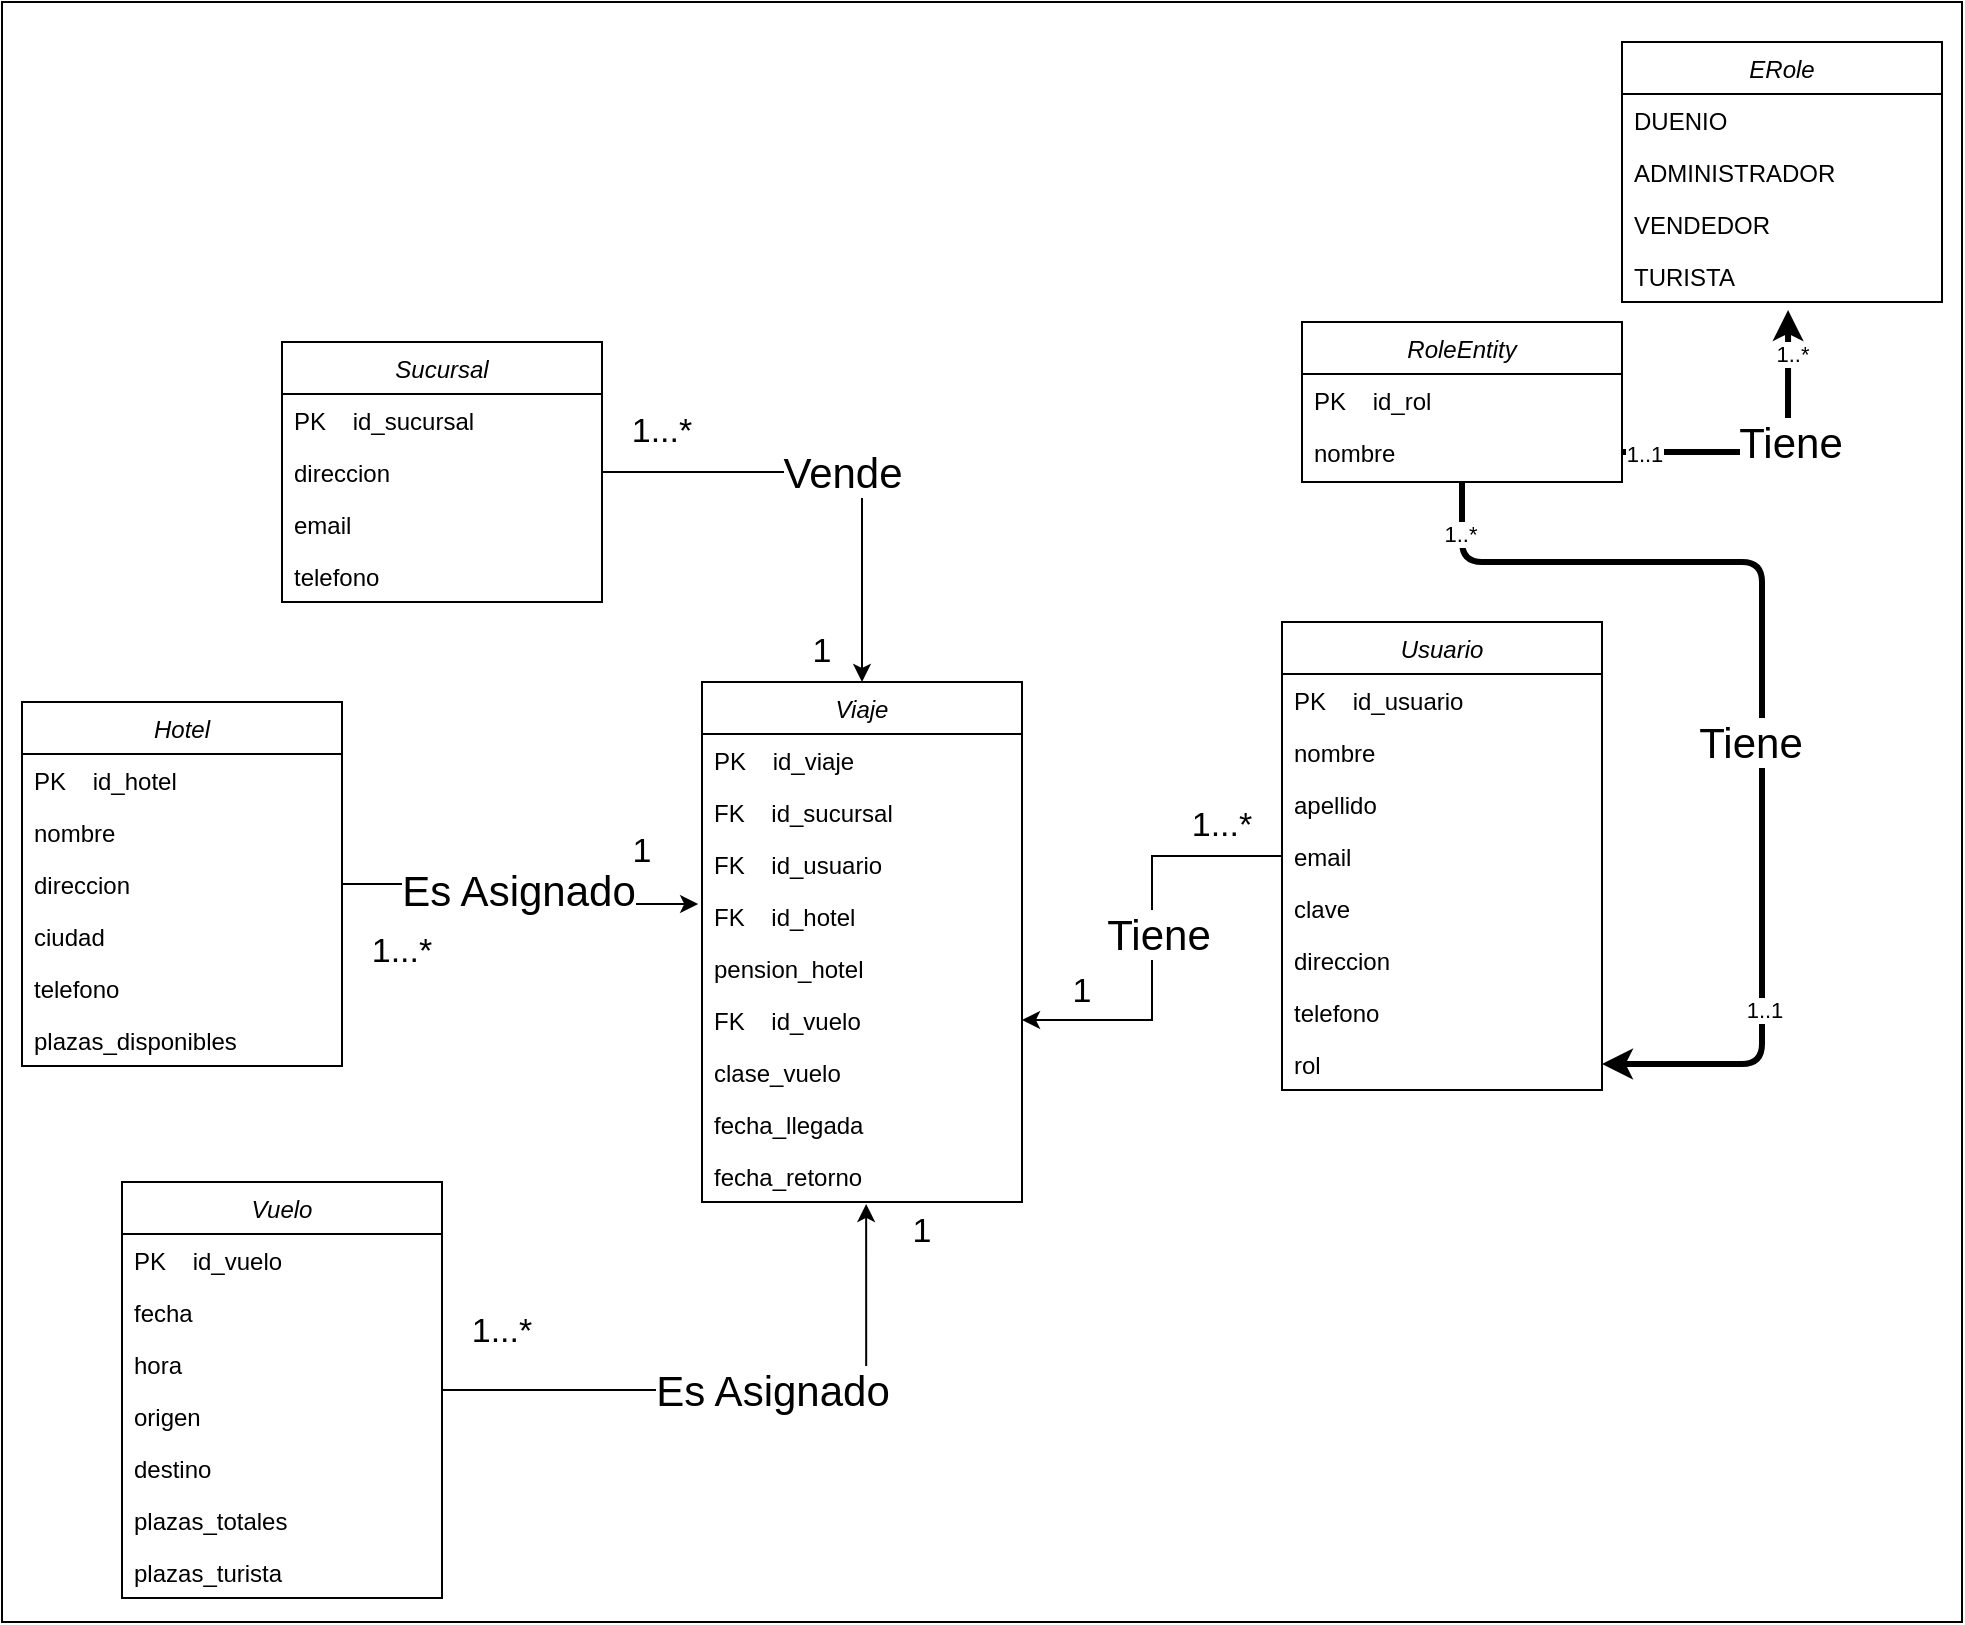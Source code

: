 <mxfile version="26.0.6">
  <diagram id="C5RBs43oDa-KdzZeNtuy" name="Entidad-Relacion">
    <mxGraphModel dx="1065" dy="1752" grid="1" gridSize="10" guides="1" tooltips="1" connect="1" arrows="1" fold="1" page="1" pageScale="1" pageWidth="827" pageHeight="1169" math="0" shadow="0">
      <root>
        <mxCell id="WIyWlLk6GJQsqaUBKTNV-0" />
        <mxCell id="WIyWlLk6GJQsqaUBKTNV-1" parent="WIyWlLk6GJQsqaUBKTNV-0" />
        <mxCell id="QKreOaTCWvi0GZBrj8eg-107" value="" style="rounded=0;whiteSpace=wrap;html=1;" parent="WIyWlLk6GJQsqaUBKTNV-1" vertex="1">
          <mxGeometry x="10" y="-140" width="980" height="810" as="geometry" />
        </mxCell>
        <mxCell id="QKreOaTCWvi0GZBrj8eg-85" style="edgeStyle=orthogonalEdgeStyle;rounded=0;orthogonalLoop=1;jettySize=auto;html=1;entryX=0.513;entryY=1.038;entryDx=0;entryDy=0;entryPerimeter=0;" parent="WIyWlLk6GJQsqaUBKTNV-1" source="QKreOaTCWvi0GZBrj8eg-20" target="QKreOaTCWvi0GZBrj8eg-50" edge="1">
          <mxGeometry relative="1" as="geometry">
            <mxPoint x="400" y="494" as="targetPoint" />
          </mxGeometry>
        </mxCell>
        <mxCell id="QKreOaTCWvi0GZBrj8eg-101" value="&lt;font style=&quot;font-size: 21px;&quot;&gt;Es Asignado&lt;/font&gt;" style="edgeLabel;html=1;align=center;verticalAlign=middle;resizable=0;points=[];" parent="QKreOaTCWvi0GZBrj8eg-85" vertex="1" connectable="0">
          <mxGeometry x="-0.298" y="-3" relative="1" as="geometry">
            <mxPoint x="58" y="-3" as="offset" />
          </mxGeometry>
        </mxCell>
        <mxCell id="QKreOaTCWvi0GZBrj8eg-75" value="" style="edgeStyle=orthogonalEdgeStyle;rounded=0;orthogonalLoop=1;jettySize=auto;html=1;" parent="WIyWlLk6GJQsqaUBKTNV-1" source="QKreOaTCWvi0GZBrj8eg-65" target="QKreOaTCWvi0GZBrj8eg-43" edge="1">
          <mxGeometry relative="1" as="geometry" />
        </mxCell>
        <mxCell id="QKreOaTCWvi0GZBrj8eg-80" value="&lt;font style=&quot;font-size: 21px;&quot;&gt;Tiene&lt;/font&gt;" style="edgeLabel;html=1;align=center;verticalAlign=middle;resizable=0;points=[];" parent="QKreOaTCWvi0GZBrj8eg-75" vertex="1" connectable="0">
          <mxGeometry x="-0.021" y="3" relative="1" as="geometry">
            <mxPoint as="offset" />
          </mxGeometry>
        </mxCell>
        <mxCell id="QKreOaTCWvi0GZBrj8eg-82" value="" style="group" parent="WIyWlLk6GJQsqaUBKTNV-1" vertex="1" connectable="0">
          <mxGeometry x="590" y="170" width="220" height="234" as="geometry" />
        </mxCell>
        <mxCell id="QKreOaTCWvi0GZBrj8eg-65" value="Usuario" style="swimlane;fontStyle=2;align=center;verticalAlign=top;childLayout=stackLayout;horizontal=1;startSize=26;horizontalStack=0;resizeParent=1;resizeLast=0;collapsible=1;marginBottom=0;rounded=0;shadow=0;strokeWidth=1;" parent="QKreOaTCWvi0GZBrj8eg-82" vertex="1">
          <mxGeometry x="60" width="160" height="234" as="geometry">
            <mxRectangle x="280" y="10" width="160" height="26" as="alternateBounds" />
          </mxGeometry>
        </mxCell>
        <mxCell id="QKreOaTCWvi0GZBrj8eg-66" value="PK    id_usuario" style="text;align=left;verticalAlign=top;spacingLeft=4;spacingRight=4;overflow=hidden;rotatable=0;points=[[0,0.5],[1,0.5]];portConstraint=eastwest;" parent="QKreOaTCWvi0GZBrj8eg-65" vertex="1">
          <mxGeometry y="26" width="160" height="26" as="geometry" />
        </mxCell>
        <mxCell id="QKreOaTCWvi0GZBrj8eg-67" value="nombre" style="text;align=left;verticalAlign=top;spacingLeft=4;spacingRight=4;overflow=hidden;rotatable=0;points=[[0,0.5],[1,0.5]];portConstraint=eastwest;rounded=0;shadow=0;html=0;" parent="QKreOaTCWvi0GZBrj8eg-65" vertex="1">
          <mxGeometry y="52" width="160" height="26" as="geometry" />
        </mxCell>
        <mxCell id="QKreOaTCWvi0GZBrj8eg-68" value="apellido" style="text;align=left;verticalAlign=top;spacingLeft=4;spacingRight=4;overflow=hidden;rotatable=0;points=[[0,0.5],[1,0.5]];portConstraint=eastwest;rounded=0;shadow=0;html=0;" parent="QKreOaTCWvi0GZBrj8eg-65" vertex="1">
          <mxGeometry y="78" width="160" height="26" as="geometry" />
        </mxCell>
        <mxCell id="QKreOaTCWvi0GZBrj8eg-70" value="email" style="text;align=left;verticalAlign=top;spacingLeft=4;spacingRight=4;overflow=hidden;rotatable=0;points=[[0,0.5],[1,0.5]];portConstraint=eastwest;rounded=0;shadow=0;html=0;" parent="QKreOaTCWvi0GZBrj8eg-65" vertex="1">
          <mxGeometry y="104" width="160" height="26" as="geometry" />
        </mxCell>
        <mxCell id="QKreOaTCWvi0GZBrj8eg-73" value="clave" style="text;align=left;verticalAlign=top;spacingLeft=4;spacingRight=4;overflow=hidden;rotatable=0;points=[[0,0.5],[1,0.5]];portConstraint=eastwest;rounded=0;shadow=0;html=0;" parent="QKreOaTCWvi0GZBrj8eg-65" vertex="1">
          <mxGeometry y="130" width="160" height="26" as="geometry" />
        </mxCell>
        <mxCell id="QKreOaTCWvi0GZBrj8eg-69" value="direccion" style="text;align=left;verticalAlign=top;spacingLeft=4;spacingRight=4;overflow=hidden;rotatable=0;points=[[0,0.5],[1,0.5]];portConstraint=eastwest;rounded=0;shadow=0;html=0;" parent="QKreOaTCWvi0GZBrj8eg-65" vertex="1">
          <mxGeometry y="156" width="160" height="26" as="geometry" />
        </mxCell>
        <mxCell id="QKreOaTCWvi0GZBrj8eg-71" value="telefono" style="text;align=left;verticalAlign=top;spacingLeft=4;spacingRight=4;overflow=hidden;rotatable=0;points=[[0,0.5],[1,0.5]];portConstraint=eastwest;rounded=0;shadow=0;html=0;" parent="QKreOaTCWvi0GZBrj8eg-65" vertex="1">
          <mxGeometry y="182" width="160" height="26" as="geometry" />
        </mxCell>
        <mxCell id="OjDVBO8eXT-FIkqOJURo-35" value="rol" style="text;align=left;verticalAlign=top;spacingLeft=4;spacingRight=4;overflow=hidden;rotatable=0;points=[[0,0.5],[1,0.5]];portConstraint=eastwest;rounded=0;shadow=0;html=0;" vertex="1" parent="QKreOaTCWvi0GZBrj8eg-65">
          <mxGeometry y="208" width="160" height="26" as="geometry" />
        </mxCell>
        <mxCell id="QKreOaTCWvi0GZBrj8eg-76" value="&lt;font style=&quot;font-size: 17px;&quot;&gt;1...*&lt;/font&gt;" style="text;html=1;align=center;verticalAlign=middle;whiteSpace=wrap;rounded=0;" parent="QKreOaTCWvi0GZBrj8eg-82" vertex="1">
          <mxGeometry y="87" width="60" height="30" as="geometry" />
        </mxCell>
        <mxCell id="QKreOaTCWvi0GZBrj8eg-83" style="edgeStyle=orthogonalEdgeStyle;rounded=0;orthogonalLoop=1;jettySize=auto;html=1;entryX=0.5;entryY=0;entryDx=0;entryDy=0;" parent="WIyWlLk6GJQsqaUBKTNV-1" source="zkfFHV4jXpPFQw0GAbJ--2" target="QKreOaTCWvi0GZBrj8eg-39" edge="1">
          <mxGeometry relative="1" as="geometry" />
        </mxCell>
        <mxCell id="QKreOaTCWvi0GZBrj8eg-87" value="&lt;font style=&quot;font-size: 21px;&quot;&gt;Vende&lt;/font&gt;" style="edgeLabel;html=1;align=center;verticalAlign=middle;resizable=0;points=[];" parent="QKreOaTCWvi0GZBrj8eg-83" vertex="1" connectable="0">
          <mxGeometry x="-0.237" y="-2" relative="1" as="geometry">
            <mxPoint x="30" y="-2" as="offset" />
          </mxGeometry>
        </mxCell>
        <mxCell id="QKreOaTCWvi0GZBrj8eg-86" style="edgeStyle=orthogonalEdgeStyle;rounded=0;orthogonalLoop=1;jettySize=auto;html=1;entryX=-0.012;entryY=0.269;entryDx=0;entryDy=0;entryPerimeter=0;" parent="WIyWlLk6GJQsqaUBKTNV-1" source="QKreOaTCWvi0GZBrj8eg-3" target="QKreOaTCWvi0GZBrj8eg-45" edge="1">
          <mxGeometry relative="1" as="geometry" />
        </mxCell>
        <mxCell id="QKreOaTCWvi0GZBrj8eg-96" value="&lt;font style=&quot;font-size: 21px;&quot;&gt;Es Asignado&lt;/font&gt;" style="edgeLabel;html=1;align=center;verticalAlign=middle;resizable=0;points=[];" parent="QKreOaTCWvi0GZBrj8eg-86" vertex="1" connectable="0">
          <mxGeometry x="-0.068" y="-3" relative="1" as="geometry">
            <mxPoint as="offset" />
          </mxGeometry>
        </mxCell>
        <mxCell id="QKreOaTCWvi0GZBrj8eg-89" value="" style="group" parent="WIyWlLk6GJQsqaUBKTNV-1" vertex="1" connectable="0">
          <mxGeometry x="150" y="30" width="220" height="130" as="geometry" />
        </mxCell>
        <mxCell id="zkfFHV4jXpPFQw0GAbJ--0" value="Sucursal" style="swimlane;fontStyle=2;align=center;verticalAlign=top;childLayout=stackLayout;horizontal=1;startSize=26;horizontalStack=0;resizeParent=1;resizeLast=0;collapsible=1;marginBottom=0;rounded=0;shadow=0;strokeWidth=1;" parent="QKreOaTCWvi0GZBrj8eg-89" vertex="1">
          <mxGeometry width="160" height="130" as="geometry">
            <mxRectangle x="20" y="10" width="160" height="26" as="alternateBounds" />
          </mxGeometry>
        </mxCell>
        <mxCell id="zkfFHV4jXpPFQw0GAbJ--1" value="PK    id_sucursal" style="text;align=left;verticalAlign=top;spacingLeft=4;spacingRight=4;overflow=hidden;rotatable=0;points=[[0,0.5],[1,0.5]];portConstraint=eastwest;" parent="zkfFHV4jXpPFQw0GAbJ--0" vertex="1">
          <mxGeometry y="26" width="160" height="26" as="geometry" />
        </mxCell>
        <mxCell id="zkfFHV4jXpPFQw0GAbJ--2" value="direccion" style="text;align=left;verticalAlign=top;spacingLeft=4;spacingRight=4;overflow=hidden;rotatable=0;points=[[0,0.5],[1,0.5]];portConstraint=eastwest;rounded=0;shadow=0;html=0;" parent="zkfFHV4jXpPFQw0GAbJ--0" vertex="1">
          <mxGeometry y="52" width="160" height="26" as="geometry" />
        </mxCell>
        <mxCell id="zkfFHV4jXpPFQw0GAbJ--3" value="email" style="text;align=left;verticalAlign=top;spacingLeft=4;spacingRight=4;overflow=hidden;rotatable=0;points=[[0,0.5],[1,0.5]];portConstraint=eastwest;rounded=0;shadow=0;html=0;" parent="zkfFHV4jXpPFQw0GAbJ--0" vertex="1">
          <mxGeometry y="78" width="160" height="26" as="geometry" />
        </mxCell>
        <mxCell id="QKreOaTCWvi0GZBrj8eg-1" value="telefono" style="text;align=left;verticalAlign=top;spacingLeft=4;spacingRight=4;overflow=hidden;rotatable=0;points=[[0,0.5],[1,0.5]];portConstraint=eastwest;rounded=0;shadow=0;html=0;" parent="zkfFHV4jXpPFQw0GAbJ--0" vertex="1">
          <mxGeometry y="104" width="160" height="26" as="geometry" />
        </mxCell>
        <mxCell id="QKreOaTCWvi0GZBrj8eg-88" value="&lt;font style=&quot;font-size: 17px;&quot;&gt;1...*&lt;/font&gt;" style="text;html=1;align=center;verticalAlign=middle;whiteSpace=wrap;rounded=0;" parent="QKreOaTCWvi0GZBrj8eg-89" vertex="1">
          <mxGeometry x="160" y="30" width="60" height="30" as="geometry" />
        </mxCell>
        <mxCell id="QKreOaTCWvi0GZBrj8eg-100" value="" style="group" parent="WIyWlLk6GJQsqaUBKTNV-1" vertex="1" connectable="0">
          <mxGeometry x="20" y="210" width="220" height="182" as="geometry" />
        </mxCell>
        <mxCell id="QKreOaTCWvi0GZBrj8eg-3" value="Hotel" style="swimlane;fontStyle=2;align=center;verticalAlign=top;childLayout=stackLayout;horizontal=1;startSize=26;horizontalStack=0;resizeParent=1;resizeLast=0;collapsible=1;marginBottom=0;rounded=0;shadow=0;strokeWidth=1;" parent="QKreOaTCWvi0GZBrj8eg-100" vertex="1">
          <mxGeometry width="160" height="182" as="geometry">
            <mxRectangle x="20" y="50" width="160" height="26" as="alternateBounds" />
          </mxGeometry>
        </mxCell>
        <mxCell id="QKreOaTCWvi0GZBrj8eg-4" value="PK    id_hotel" style="text;align=left;verticalAlign=top;spacingLeft=4;spacingRight=4;overflow=hidden;rotatable=0;points=[[0,0.5],[1,0.5]];portConstraint=eastwest;" parent="QKreOaTCWvi0GZBrj8eg-3" vertex="1">
          <mxGeometry y="26" width="160" height="26" as="geometry" />
        </mxCell>
        <mxCell id="QKreOaTCWvi0GZBrj8eg-5" value="nombre" style="text;align=left;verticalAlign=top;spacingLeft=4;spacingRight=4;overflow=hidden;rotatable=0;points=[[0,0.5],[1,0.5]];portConstraint=eastwest;rounded=0;shadow=0;html=0;" parent="QKreOaTCWvi0GZBrj8eg-3" vertex="1">
          <mxGeometry y="52" width="160" height="26" as="geometry" />
        </mxCell>
        <mxCell id="QKreOaTCWvi0GZBrj8eg-6" value="direccion" style="text;align=left;verticalAlign=top;spacingLeft=4;spacingRight=4;overflow=hidden;rotatable=0;points=[[0,0.5],[1,0.5]];portConstraint=eastwest;rounded=0;shadow=0;html=0;" parent="QKreOaTCWvi0GZBrj8eg-3" vertex="1">
          <mxGeometry y="78" width="160" height="26" as="geometry" />
        </mxCell>
        <mxCell id="QKreOaTCWvi0GZBrj8eg-7" value="ciudad" style="text;align=left;verticalAlign=top;spacingLeft=4;spacingRight=4;overflow=hidden;rotatable=0;points=[[0,0.5],[1,0.5]];portConstraint=eastwest;rounded=0;shadow=0;html=0;" parent="QKreOaTCWvi0GZBrj8eg-3" vertex="1">
          <mxGeometry y="104" width="160" height="26" as="geometry" />
        </mxCell>
        <mxCell id="QKreOaTCWvi0GZBrj8eg-17" value="telefono" style="text;align=left;verticalAlign=top;spacingLeft=4;spacingRight=4;overflow=hidden;rotatable=0;points=[[0,0.5],[1,0.5]];portConstraint=eastwest;rounded=0;shadow=0;html=0;" parent="QKreOaTCWvi0GZBrj8eg-3" vertex="1">
          <mxGeometry y="130" width="160" height="26" as="geometry" />
        </mxCell>
        <mxCell id="QKreOaTCWvi0GZBrj8eg-19" value="plazas_disponibles" style="text;align=left;verticalAlign=top;spacingLeft=4;spacingRight=4;overflow=hidden;rotatable=0;points=[[0,0.5],[1,0.5]];portConstraint=eastwest;rounded=0;shadow=0;html=0;" parent="QKreOaTCWvi0GZBrj8eg-3" vertex="1">
          <mxGeometry y="156" width="160" height="26" as="geometry" />
        </mxCell>
        <mxCell id="QKreOaTCWvi0GZBrj8eg-97" value="&lt;font style=&quot;font-size: 17px;&quot;&gt;1...*&lt;/font&gt;" style="text;html=1;align=center;verticalAlign=middle;whiteSpace=wrap;rounded=0;" parent="QKreOaTCWvi0GZBrj8eg-100" vertex="1">
          <mxGeometry x="160" y="110" width="60" height="30" as="geometry" />
        </mxCell>
        <mxCell id="QKreOaTCWvi0GZBrj8eg-104" value="" style="group" parent="WIyWlLk6GJQsqaUBKTNV-1" vertex="1" connectable="0">
          <mxGeometry x="300" y="170" width="280" height="320" as="geometry" />
        </mxCell>
        <mxCell id="QKreOaTCWvi0GZBrj8eg-99" value="" style="group" parent="QKreOaTCWvi0GZBrj8eg-104" vertex="1" connectable="0">
          <mxGeometry width="280" height="290" as="geometry" />
        </mxCell>
        <mxCell id="QKreOaTCWvi0GZBrj8eg-91" value="" style="group" parent="QKreOaTCWvi0GZBrj8eg-99" vertex="1" connectable="0">
          <mxGeometry x="60" width="220" height="290" as="geometry" />
        </mxCell>
        <mxCell id="QKreOaTCWvi0GZBrj8eg-81" value="" style="group" parent="QKreOaTCWvi0GZBrj8eg-91" vertex="1" connectable="0">
          <mxGeometry y="30" width="220" height="260" as="geometry" />
        </mxCell>
        <mxCell id="QKreOaTCWvi0GZBrj8eg-39" value="Viaje" style="swimlane;fontStyle=2;align=center;verticalAlign=top;childLayout=stackLayout;horizontal=1;startSize=26;horizontalStack=0;resizeParent=1;resizeLast=0;collapsible=1;marginBottom=0;rounded=0;shadow=0;strokeWidth=1;" parent="QKreOaTCWvi0GZBrj8eg-81" vertex="1">
          <mxGeometry width="160" height="260" as="geometry">
            <mxRectangle x="460" y="10" width="160" height="26" as="alternateBounds" />
          </mxGeometry>
        </mxCell>
        <mxCell id="QKreOaTCWvi0GZBrj8eg-40" value="PK    id_viaje" style="text;align=left;verticalAlign=top;spacingLeft=4;spacingRight=4;overflow=hidden;rotatable=0;points=[[0,0.5],[1,0.5]];portConstraint=eastwest;" parent="QKreOaTCWvi0GZBrj8eg-39" vertex="1">
          <mxGeometry y="26" width="160" height="26" as="geometry" />
        </mxCell>
        <mxCell id="QKreOaTCWvi0GZBrj8eg-42" value="FK    id_sucursal" style="text;align=left;verticalAlign=top;spacingLeft=4;spacingRight=4;overflow=hidden;rotatable=0;points=[[0,0.5],[1,0.5]];portConstraint=eastwest;rounded=0;shadow=0;html=0;" parent="QKreOaTCWvi0GZBrj8eg-39" vertex="1">
          <mxGeometry y="52" width="160" height="26" as="geometry" />
        </mxCell>
        <mxCell id="QKreOaTCWvi0GZBrj8eg-41" value="FK    id_usuario" style="text;align=left;verticalAlign=top;spacingLeft=4;spacingRight=4;overflow=hidden;rotatable=0;points=[[0,0.5],[1,0.5]];portConstraint=eastwest;rounded=0;shadow=0;html=0;" parent="QKreOaTCWvi0GZBrj8eg-39" vertex="1">
          <mxGeometry y="78" width="160" height="26" as="geometry" />
        </mxCell>
        <mxCell id="QKreOaTCWvi0GZBrj8eg-45" value="FK    id_hotel" style="text;align=left;verticalAlign=top;spacingLeft=4;spacingRight=4;overflow=hidden;rotatable=0;points=[[0,0.5],[1,0.5]];portConstraint=eastwest;rounded=0;shadow=0;html=0;" parent="QKreOaTCWvi0GZBrj8eg-39" vertex="1">
          <mxGeometry y="104" width="160" height="26" as="geometry" />
        </mxCell>
        <mxCell id="QKreOaTCWvi0GZBrj8eg-48" value="pension_hotel" style="text;align=left;verticalAlign=top;spacingLeft=4;spacingRight=4;overflow=hidden;rotatable=0;points=[[0,0.5],[1,0.5]];portConstraint=eastwest;rounded=0;shadow=0;html=0;" parent="QKreOaTCWvi0GZBrj8eg-39" vertex="1">
          <mxGeometry y="130" width="160" height="26" as="geometry" />
        </mxCell>
        <mxCell id="QKreOaTCWvi0GZBrj8eg-43" value="FK    id_vuelo" style="text;align=left;verticalAlign=top;spacingLeft=4;spacingRight=4;overflow=hidden;rotatable=0;points=[[0,0.5],[1,0.5]];portConstraint=eastwest;rounded=0;shadow=0;html=0;" parent="QKreOaTCWvi0GZBrj8eg-39" vertex="1">
          <mxGeometry y="156" width="160" height="26" as="geometry" />
        </mxCell>
        <mxCell id="QKreOaTCWvi0GZBrj8eg-44" value="clase_vuelo" style="text;align=left;verticalAlign=top;spacingLeft=4;spacingRight=4;overflow=hidden;rotatable=0;points=[[0,0.5],[1,0.5]];portConstraint=eastwest;rounded=0;shadow=0;html=0;" parent="QKreOaTCWvi0GZBrj8eg-39" vertex="1">
          <mxGeometry y="182" width="160" height="26" as="geometry" />
        </mxCell>
        <mxCell id="QKreOaTCWvi0GZBrj8eg-51" value="fecha_llegada" style="text;align=left;verticalAlign=top;spacingLeft=4;spacingRight=4;overflow=hidden;rotatable=0;points=[[0,0.5],[1,0.5]];portConstraint=eastwest;rounded=0;shadow=0;html=0;" parent="QKreOaTCWvi0GZBrj8eg-39" vertex="1">
          <mxGeometry y="208" width="160" height="26" as="geometry" />
        </mxCell>
        <mxCell id="QKreOaTCWvi0GZBrj8eg-50" value="fecha_retorno" style="text;align=left;verticalAlign=top;spacingLeft=4;spacingRight=4;overflow=hidden;rotatable=0;points=[[0,0.5],[1,0.5]];portConstraint=eastwest;rounded=0;shadow=0;html=0;" parent="QKreOaTCWvi0GZBrj8eg-39" vertex="1">
          <mxGeometry y="234" width="160" height="26" as="geometry" />
        </mxCell>
        <mxCell id="QKreOaTCWvi0GZBrj8eg-77" value="&lt;font style=&quot;font-size: 17px;&quot;&gt;1&lt;/font&gt;" style="text;html=1;align=center;verticalAlign=middle;whiteSpace=wrap;rounded=0;" parent="QKreOaTCWvi0GZBrj8eg-81" vertex="1">
          <mxGeometry x="160" y="140" width="60" height="30" as="geometry" />
        </mxCell>
        <mxCell id="QKreOaTCWvi0GZBrj8eg-90" value="&lt;span style=&quot;font-size: 17px;&quot;&gt;1&lt;/span&gt;" style="text;html=1;align=center;verticalAlign=middle;whiteSpace=wrap;rounded=0;" parent="QKreOaTCWvi0GZBrj8eg-91" vertex="1">
          <mxGeometry x="30" width="60" height="30" as="geometry" />
        </mxCell>
        <mxCell id="QKreOaTCWvi0GZBrj8eg-98" value="&lt;font style=&quot;font-size: 17px;&quot;&gt;1&lt;/font&gt;" style="text;html=1;align=center;verticalAlign=middle;whiteSpace=wrap;rounded=0;" parent="QKreOaTCWvi0GZBrj8eg-99" vertex="1">
          <mxGeometry y="100" width="60" height="30" as="geometry" />
        </mxCell>
        <mxCell id="QKreOaTCWvi0GZBrj8eg-103" value="&lt;font style=&quot;font-size: 17px;&quot;&gt;1&lt;/font&gt;" style="text;html=1;align=center;verticalAlign=middle;whiteSpace=wrap;rounded=0;" parent="QKreOaTCWvi0GZBrj8eg-104" vertex="1">
          <mxGeometry x="140" y="290" width="60" height="30" as="geometry" />
        </mxCell>
        <mxCell id="QKreOaTCWvi0GZBrj8eg-105" value="" style="group" parent="WIyWlLk6GJQsqaUBKTNV-1" vertex="1" connectable="0">
          <mxGeometry x="70" y="450" width="220" height="182" as="geometry" />
        </mxCell>
        <mxCell id="QKreOaTCWvi0GZBrj8eg-20" value="Vuelo" style="swimlane;fontStyle=2;align=center;verticalAlign=top;childLayout=stackLayout;horizontal=1;startSize=26;horizontalStack=0;resizeParent=1;resizeLast=0;collapsible=1;marginBottom=0;rounded=0;shadow=0;strokeWidth=1;" parent="QKreOaTCWvi0GZBrj8eg-105" vertex="1">
          <mxGeometry width="160" height="208" as="geometry">
            <mxRectangle x="20" y="94" width="160" height="26" as="alternateBounds" />
          </mxGeometry>
        </mxCell>
        <mxCell id="QKreOaTCWvi0GZBrj8eg-21" value="PK    id_vuelo" style="text;align=left;verticalAlign=top;spacingLeft=4;spacingRight=4;overflow=hidden;rotatable=0;points=[[0,0.5],[1,0.5]];portConstraint=eastwest;" parent="QKreOaTCWvi0GZBrj8eg-20" vertex="1">
          <mxGeometry y="26" width="160" height="26" as="geometry" />
        </mxCell>
        <mxCell id="QKreOaTCWvi0GZBrj8eg-22" value="fecha" style="text;align=left;verticalAlign=top;spacingLeft=4;spacingRight=4;overflow=hidden;rotatable=0;points=[[0,0.5],[1,0.5]];portConstraint=eastwest;rounded=0;shadow=0;html=0;" parent="QKreOaTCWvi0GZBrj8eg-20" vertex="1">
          <mxGeometry y="52" width="160" height="26" as="geometry" />
        </mxCell>
        <mxCell id="OjDVBO8eXT-FIkqOJURo-0" value="hora" style="text;align=left;verticalAlign=top;spacingLeft=4;spacingRight=4;overflow=hidden;rotatable=0;points=[[0,0.5],[1,0.5]];portConstraint=eastwest;rounded=0;shadow=0;html=0;" vertex="1" parent="QKreOaTCWvi0GZBrj8eg-20">
          <mxGeometry y="78" width="160" height="26" as="geometry" />
        </mxCell>
        <mxCell id="QKreOaTCWvi0GZBrj8eg-23" value="origen" style="text;align=left;verticalAlign=top;spacingLeft=4;spacingRight=4;overflow=hidden;rotatable=0;points=[[0,0.5],[1,0.5]];portConstraint=eastwest;rounded=0;shadow=0;html=0;" parent="QKreOaTCWvi0GZBrj8eg-20" vertex="1">
          <mxGeometry y="104" width="160" height="26" as="geometry" />
        </mxCell>
        <mxCell id="QKreOaTCWvi0GZBrj8eg-24" value="destino" style="text;align=left;verticalAlign=top;spacingLeft=4;spacingRight=4;overflow=hidden;rotatable=0;points=[[0,0.5],[1,0.5]];portConstraint=eastwest;rounded=0;shadow=0;html=0;" parent="QKreOaTCWvi0GZBrj8eg-20" vertex="1">
          <mxGeometry y="130" width="160" height="26" as="geometry" />
        </mxCell>
        <mxCell id="QKreOaTCWvi0GZBrj8eg-25" value="plazas_totales" style="text;align=left;verticalAlign=top;spacingLeft=4;spacingRight=4;overflow=hidden;rotatable=0;points=[[0,0.5],[1,0.5]];portConstraint=eastwest;rounded=0;shadow=0;html=0;" parent="QKreOaTCWvi0GZBrj8eg-20" vertex="1">
          <mxGeometry y="156" width="160" height="26" as="geometry" />
        </mxCell>
        <mxCell id="QKreOaTCWvi0GZBrj8eg-26" value="plazas_turista" style="text;align=left;verticalAlign=top;spacingLeft=4;spacingRight=4;overflow=hidden;rotatable=0;points=[[0,0.5],[1,0.5]];portConstraint=eastwest;rounded=0;shadow=0;html=0;" parent="QKreOaTCWvi0GZBrj8eg-20" vertex="1">
          <mxGeometry y="182" width="160" height="26" as="geometry" />
        </mxCell>
        <mxCell id="QKreOaTCWvi0GZBrj8eg-102" value="&lt;font style=&quot;font-size: 17px;&quot;&gt;1...*&lt;/font&gt;" style="text;html=1;align=center;verticalAlign=middle;whiteSpace=wrap;rounded=0;" parent="QKreOaTCWvi0GZBrj8eg-105" vertex="1">
          <mxGeometry x="160" y="60" width="60" height="30" as="geometry" />
        </mxCell>
        <mxCell id="OjDVBO8eXT-FIkqOJURo-2" value="ERole" style="swimlane;fontStyle=2;align=center;verticalAlign=top;childLayout=stackLayout;horizontal=1;startSize=26;horizontalStack=0;resizeParent=1;resizeLast=0;collapsible=1;marginBottom=0;rounded=0;shadow=0;strokeWidth=1;" vertex="1" parent="WIyWlLk6GJQsqaUBKTNV-1">
          <mxGeometry x="820" y="-120" width="160" height="130" as="geometry">
            <mxRectangle x="280" y="10" width="160" height="26" as="alternateBounds" />
          </mxGeometry>
        </mxCell>
        <mxCell id="OjDVBO8eXT-FIkqOJURo-7" value="DUENIO" style="text;align=left;verticalAlign=top;spacingLeft=4;spacingRight=4;overflow=hidden;rotatable=0;points=[[0,0.5],[1,0.5]];portConstraint=eastwest;rounded=0;shadow=0;html=0;" vertex="1" parent="OjDVBO8eXT-FIkqOJURo-2">
          <mxGeometry y="26" width="160" height="26" as="geometry" />
        </mxCell>
        <mxCell id="OjDVBO8eXT-FIkqOJURo-8" value="ADMINISTRADOR" style="text;align=left;verticalAlign=top;spacingLeft=4;spacingRight=4;overflow=hidden;rotatable=0;points=[[0,0.5],[1,0.5]];portConstraint=eastwest;rounded=0;shadow=0;html=0;" vertex="1" parent="OjDVBO8eXT-FIkqOJURo-2">
          <mxGeometry y="52" width="160" height="26" as="geometry" />
        </mxCell>
        <mxCell id="OjDVBO8eXT-FIkqOJURo-9" value="VENDEDOR" style="text;align=left;verticalAlign=top;spacingLeft=4;spacingRight=4;overflow=hidden;rotatable=0;points=[[0,0.5],[1,0.5]];portConstraint=eastwest;rounded=0;shadow=0;html=0;" vertex="1" parent="OjDVBO8eXT-FIkqOJURo-2">
          <mxGeometry y="78" width="160" height="26" as="geometry" />
        </mxCell>
        <mxCell id="OjDVBO8eXT-FIkqOJURo-10" value="TURISTA" style="text;align=left;verticalAlign=top;spacingLeft=4;spacingRight=4;overflow=hidden;rotatable=0;points=[[0,0.5],[1,0.5]];portConstraint=eastwest;rounded=0;shadow=0;html=0;" vertex="1" parent="OjDVBO8eXT-FIkqOJURo-2">
          <mxGeometry y="104" width="160" height="26" as="geometry" />
        </mxCell>
        <mxCell id="OjDVBO8eXT-FIkqOJURo-36" style="edgeStyle=orthogonalEdgeStyle;rounded=1;orthogonalLoop=1;jettySize=auto;html=1;exitX=0.5;exitY=1;exitDx=0;exitDy=0;entryX=1;entryY=0.5;entryDx=0;entryDy=0;strokeWidth=3;curved=0;" edge="1" parent="WIyWlLk6GJQsqaUBKTNV-1" source="OjDVBO8eXT-FIkqOJURo-23" target="OjDVBO8eXT-FIkqOJURo-35">
          <mxGeometry relative="1" as="geometry">
            <Array as="points">
              <mxPoint x="740" y="140" />
              <mxPoint x="890" y="140" />
              <mxPoint x="890" y="391" />
            </Array>
          </mxGeometry>
        </mxCell>
        <mxCell id="OjDVBO8eXT-FIkqOJURo-37" value="1..*" style="edgeLabel;html=1;align=center;verticalAlign=middle;resizable=0;points=[];" vertex="1" connectable="0" parent="OjDVBO8eXT-FIkqOJURo-36">
          <mxGeometry x="-0.9" y="-1" relative="1" as="geometry">
            <mxPoint as="offset" />
          </mxGeometry>
        </mxCell>
        <mxCell id="OjDVBO8eXT-FIkqOJURo-38" value="1..1" style="edgeLabel;html=1;align=center;verticalAlign=middle;resizable=0;points=[];" vertex="1" connectable="0" parent="OjDVBO8eXT-FIkqOJURo-36">
          <mxGeometry x="0.589" y="1" relative="1" as="geometry">
            <mxPoint as="offset" />
          </mxGeometry>
        </mxCell>
        <mxCell id="OjDVBO8eXT-FIkqOJURo-23" value="RoleEntity" style="swimlane;fontStyle=2;align=center;verticalAlign=top;childLayout=stackLayout;horizontal=1;startSize=26;horizontalStack=0;resizeParent=1;resizeLast=0;collapsible=1;marginBottom=0;rounded=0;shadow=0;strokeWidth=1;" vertex="1" parent="WIyWlLk6GJQsqaUBKTNV-1">
          <mxGeometry x="660" y="20" width="160" height="80" as="geometry">
            <mxRectangle x="280" y="10" width="160" height="26" as="alternateBounds" />
          </mxGeometry>
        </mxCell>
        <mxCell id="OjDVBO8eXT-FIkqOJURo-24" value="PK    id_rol" style="text;align=left;verticalAlign=top;spacingLeft=4;spacingRight=4;overflow=hidden;rotatable=0;points=[[0,0.5],[1,0.5]];portConstraint=eastwest;rounded=0;shadow=0;html=0;" vertex="1" parent="OjDVBO8eXT-FIkqOJURo-23">
          <mxGeometry y="26" width="160" height="26" as="geometry" />
        </mxCell>
        <mxCell id="OjDVBO8eXT-FIkqOJURo-25" value="nombre" style="text;align=left;verticalAlign=top;spacingLeft=4;spacingRight=4;overflow=hidden;rotatable=0;points=[[0,0.5],[1,0.5]];portConstraint=eastwest;rounded=0;shadow=0;html=0;" vertex="1" parent="OjDVBO8eXT-FIkqOJURo-23">
          <mxGeometry y="52" width="160" height="26" as="geometry" />
        </mxCell>
        <mxCell id="OjDVBO8eXT-FIkqOJURo-29" style="edgeStyle=orthogonalEdgeStyle;rounded=1;orthogonalLoop=1;jettySize=auto;html=1;entryX=0.519;entryY=1.154;entryDx=0;entryDy=0;entryPerimeter=0;curved=0;strokeWidth=3;" edge="1" parent="WIyWlLk6GJQsqaUBKTNV-1" source="OjDVBO8eXT-FIkqOJURo-25" target="OjDVBO8eXT-FIkqOJURo-10">
          <mxGeometry relative="1" as="geometry">
            <Array as="points">
              <mxPoint x="903" y="85" />
            </Array>
          </mxGeometry>
        </mxCell>
        <mxCell id="OjDVBO8eXT-FIkqOJURo-33" value="1..1" style="edgeLabel;html=1;align=center;verticalAlign=middle;resizable=0;points=[];" vertex="1" connectable="0" parent="OjDVBO8eXT-FIkqOJURo-29">
          <mxGeometry x="-0.862" y="-1" relative="1" as="geometry">
            <mxPoint as="offset" />
          </mxGeometry>
        </mxCell>
        <mxCell id="OjDVBO8eXT-FIkqOJURo-34" value="1..*" style="edgeLabel;html=1;align=center;verticalAlign=middle;resizable=0;points=[];" vertex="1" connectable="0" parent="OjDVBO8eXT-FIkqOJURo-29">
          <mxGeometry x="0.713" y="-2" relative="1" as="geometry">
            <mxPoint as="offset" />
          </mxGeometry>
        </mxCell>
        <mxCell id="OjDVBO8eXT-FIkqOJURo-32" value="&lt;font style=&quot;font-size: 21px;&quot;&gt;Tiene&lt;/font&gt;" style="edgeLabel;html=1;align=center;verticalAlign=middle;resizable=0;points=[];" vertex="1" connectable="0" parent="WIyWlLk6GJQsqaUBKTNV-1">
          <mxGeometry x="910" y="80" as="geometry">
            <mxPoint x="-6" as="offset" />
          </mxGeometry>
        </mxCell>
        <mxCell id="OjDVBO8eXT-FIkqOJURo-40" value="&lt;font style=&quot;font-size: 21px;&quot;&gt;Tiene&lt;/font&gt;" style="edgeLabel;html=1;align=center;verticalAlign=middle;resizable=0;points=[];" vertex="1" connectable="0" parent="WIyWlLk6GJQsqaUBKTNV-1">
          <mxGeometry x="890" y="230" as="geometry">
            <mxPoint x="-6" as="offset" />
          </mxGeometry>
        </mxCell>
      </root>
    </mxGraphModel>
  </diagram>
</mxfile>
